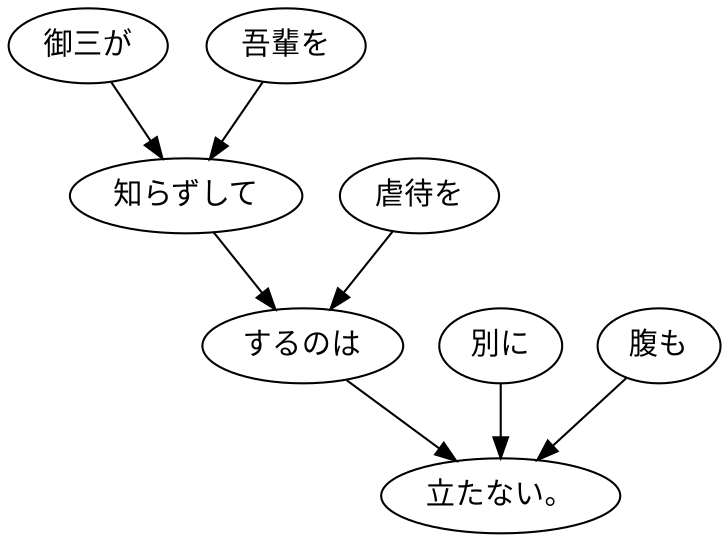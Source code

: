 digraph graph1312 {
	node0 [label="御三が"];
	node1 [label="吾輩を"];
	node2 [label="知らずして"];
	node3 [label="虐待を"];
	node4 [label="するのは"];
	node5 [label="別に"];
	node6 [label="腹も"];
	node7 [label="立たない。"];
	node0 -> node2;
	node1 -> node2;
	node2 -> node4;
	node3 -> node4;
	node4 -> node7;
	node5 -> node7;
	node6 -> node7;
}
